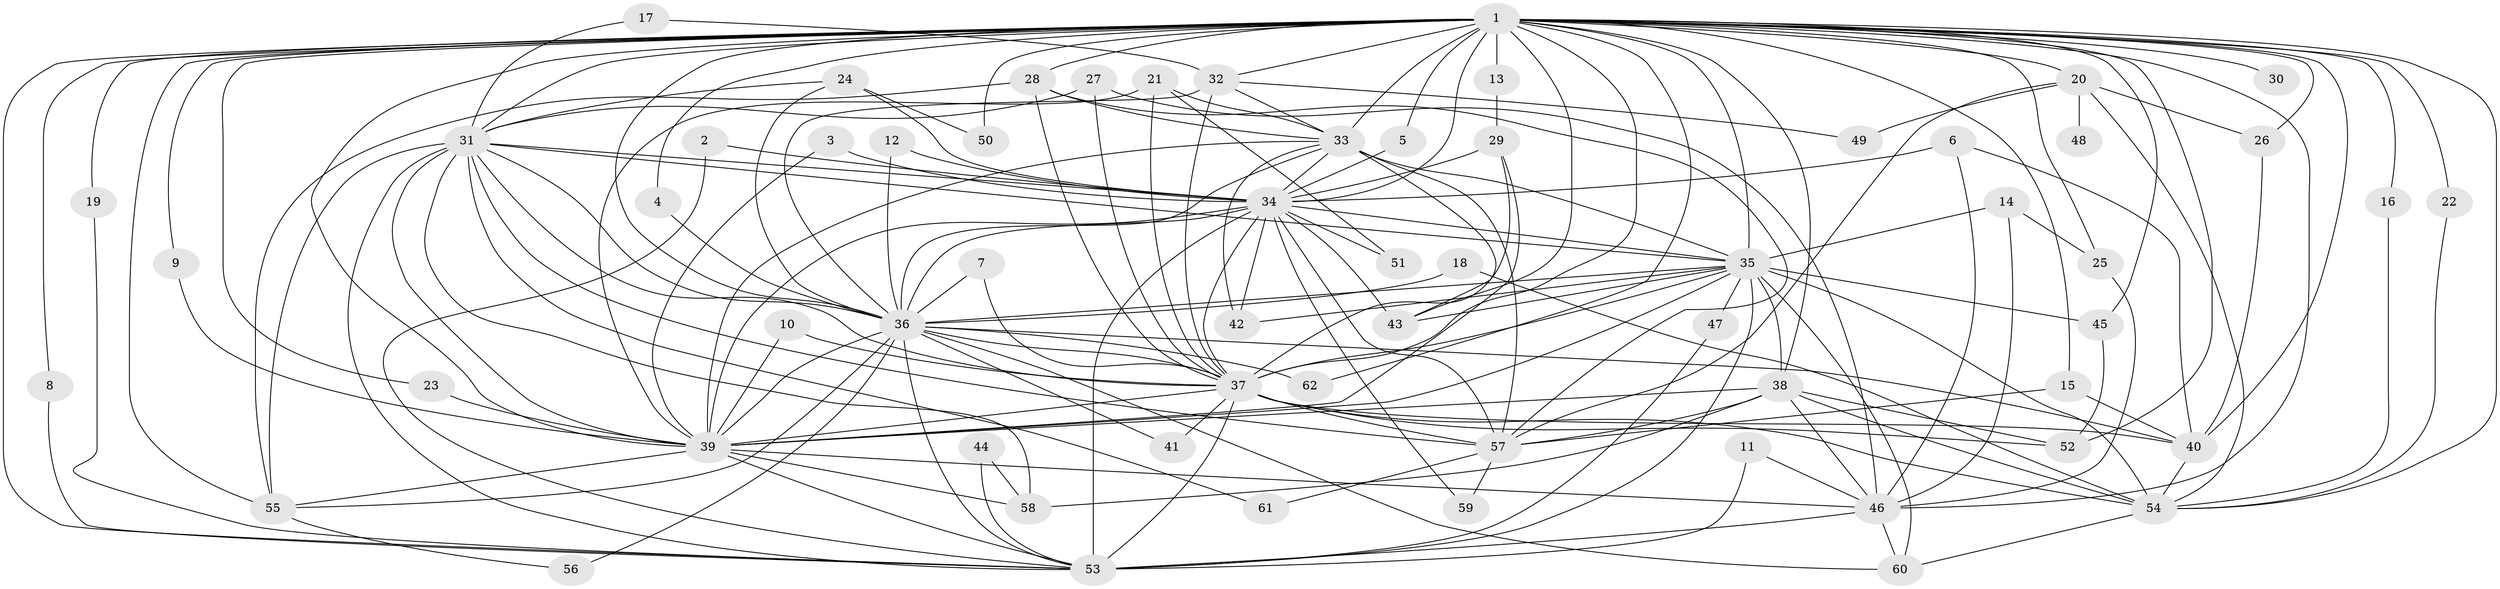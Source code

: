 // original degree distribution, {31: 0.008064516129032258, 21: 0.008064516129032258, 19: 0.016129032258064516, 11: 0.008064516129032258, 24: 0.024193548387096774, 18: 0.016129032258064516, 6: 0.024193548387096774, 14: 0.008064516129032258, 2: 0.5403225806451613, 4: 0.08064516129032258, 10: 0.008064516129032258, 9: 0.008064516129032258, 5: 0.04032258064516129, 3: 0.1935483870967742, 8: 0.008064516129032258, 7: 0.008064516129032258}
// Generated by graph-tools (version 1.1) at 2025/25/03/09/25 03:25:44]
// undirected, 62 vertices, 171 edges
graph export_dot {
graph [start="1"]
  node [color=gray90,style=filled];
  1;
  2;
  3;
  4;
  5;
  6;
  7;
  8;
  9;
  10;
  11;
  12;
  13;
  14;
  15;
  16;
  17;
  18;
  19;
  20;
  21;
  22;
  23;
  24;
  25;
  26;
  27;
  28;
  29;
  30;
  31;
  32;
  33;
  34;
  35;
  36;
  37;
  38;
  39;
  40;
  41;
  42;
  43;
  44;
  45;
  46;
  47;
  48;
  49;
  50;
  51;
  52;
  53;
  54;
  55;
  56;
  57;
  58;
  59;
  60;
  61;
  62;
  1 -- 4 [weight=1.0];
  1 -- 5 [weight=1.0];
  1 -- 8 [weight=1.0];
  1 -- 9 [weight=1.0];
  1 -- 13 [weight=1.0];
  1 -- 15 [weight=1.0];
  1 -- 16 [weight=1.0];
  1 -- 19 [weight=1.0];
  1 -- 20 [weight=1.0];
  1 -- 22 [weight=1.0];
  1 -- 23 [weight=1.0];
  1 -- 25 [weight=1.0];
  1 -- 26 [weight=1.0];
  1 -- 28 [weight=1.0];
  1 -- 30 [weight=1.0];
  1 -- 31 [weight=2.0];
  1 -- 32 [weight=1.0];
  1 -- 33 [weight=1.0];
  1 -- 34 [weight=2.0];
  1 -- 35 [weight=4.0];
  1 -- 36 [weight=3.0];
  1 -- 37 [weight=3.0];
  1 -- 38 [weight=1.0];
  1 -- 39 [weight=3.0];
  1 -- 40 [weight=1.0];
  1 -- 43 [weight=1.0];
  1 -- 45 [weight=2.0];
  1 -- 46 [weight=1.0];
  1 -- 50 [weight=1.0];
  1 -- 52 [weight=2.0];
  1 -- 53 [weight=2.0];
  1 -- 54 [weight=1.0];
  1 -- 55 [weight=2.0];
  1 -- 62 [weight=1.0];
  2 -- 34 [weight=1.0];
  2 -- 53 [weight=1.0];
  3 -- 34 [weight=1.0];
  3 -- 39 [weight=1.0];
  4 -- 36 [weight=1.0];
  5 -- 34 [weight=1.0];
  6 -- 34 [weight=1.0];
  6 -- 40 [weight=1.0];
  6 -- 46 [weight=1.0];
  7 -- 36 [weight=1.0];
  7 -- 37 [weight=1.0];
  8 -- 53 [weight=1.0];
  9 -- 39 [weight=1.0];
  10 -- 37 [weight=1.0];
  10 -- 39 [weight=1.0];
  11 -- 46 [weight=1.0];
  11 -- 53 [weight=1.0];
  12 -- 34 [weight=1.0];
  12 -- 36 [weight=1.0];
  13 -- 29 [weight=1.0];
  14 -- 25 [weight=1.0];
  14 -- 35 [weight=1.0];
  14 -- 46 [weight=1.0];
  15 -- 40 [weight=1.0];
  15 -- 57 [weight=1.0];
  16 -- 54 [weight=1.0];
  17 -- 31 [weight=1.0];
  17 -- 32 [weight=1.0];
  18 -- 36 [weight=1.0];
  18 -- 54 [weight=1.0];
  19 -- 53 [weight=1.0];
  20 -- 26 [weight=1.0];
  20 -- 48 [weight=2.0];
  20 -- 49 [weight=1.0];
  20 -- 54 [weight=1.0];
  20 -- 57 [weight=1.0];
  21 -- 33 [weight=1.0];
  21 -- 37 [weight=1.0];
  21 -- 39 [weight=1.0];
  21 -- 51 [weight=1.0];
  22 -- 54 [weight=1.0];
  23 -- 39 [weight=1.0];
  24 -- 31 [weight=1.0];
  24 -- 34 [weight=1.0];
  24 -- 36 [weight=1.0];
  24 -- 50 [weight=1.0];
  25 -- 46 [weight=1.0];
  26 -- 40 [weight=1.0];
  27 -- 31 [weight=1.0];
  27 -- 37 [weight=1.0];
  27 -- 46 [weight=1.0];
  28 -- 33 [weight=1.0];
  28 -- 37 [weight=2.0];
  28 -- 55 [weight=1.0];
  28 -- 57 [weight=1.0];
  29 -- 34 [weight=1.0];
  29 -- 37 [weight=1.0];
  29 -- 39 [weight=1.0];
  31 -- 34 [weight=1.0];
  31 -- 35 [weight=2.0];
  31 -- 36 [weight=1.0];
  31 -- 37 [weight=1.0];
  31 -- 39 [weight=2.0];
  31 -- 53 [weight=2.0];
  31 -- 55 [weight=1.0];
  31 -- 57 [weight=1.0];
  31 -- 58 [weight=1.0];
  31 -- 61 [weight=1.0];
  32 -- 33 [weight=1.0];
  32 -- 36 [weight=2.0];
  32 -- 37 [weight=1.0];
  32 -- 49 [weight=1.0];
  33 -- 34 [weight=1.0];
  33 -- 35 [weight=1.0];
  33 -- 36 [weight=1.0];
  33 -- 39 [weight=1.0];
  33 -- 42 [weight=1.0];
  33 -- 43 [weight=2.0];
  33 -- 57 [weight=1.0];
  34 -- 35 [weight=2.0];
  34 -- 36 [weight=1.0];
  34 -- 37 [weight=1.0];
  34 -- 39 [weight=1.0];
  34 -- 42 [weight=1.0];
  34 -- 43 [weight=1.0];
  34 -- 51 [weight=1.0];
  34 -- 53 [weight=3.0];
  34 -- 57 [weight=1.0];
  34 -- 59 [weight=1.0];
  35 -- 36 [weight=2.0];
  35 -- 37 [weight=3.0];
  35 -- 38 [weight=2.0];
  35 -- 39 [weight=2.0];
  35 -- 42 [weight=1.0];
  35 -- 43 [weight=1.0];
  35 -- 45 [weight=1.0];
  35 -- 47 [weight=1.0];
  35 -- 53 [weight=2.0];
  35 -- 54 [weight=1.0];
  35 -- 60 [weight=1.0];
  36 -- 37 [weight=1.0];
  36 -- 39 [weight=1.0];
  36 -- 40 [weight=2.0];
  36 -- 41 [weight=1.0];
  36 -- 53 [weight=1.0];
  36 -- 55 [weight=1.0];
  36 -- 56 [weight=1.0];
  36 -- 60 [weight=1.0];
  36 -- 62 [weight=1.0];
  37 -- 39 [weight=1.0];
  37 -- 40 [weight=1.0];
  37 -- 41 [weight=1.0];
  37 -- 52 [weight=1.0];
  37 -- 53 [weight=2.0];
  37 -- 54 [weight=1.0];
  37 -- 57 [weight=1.0];
  38 -- 39 [weight=1.0];
  38 -- 46 [weight=1.0];
  38 -- 52 [weight=1.0];
  38 -- 54 [weight=1.0];
  38 -- 57 [weight=1.0];
  38 -- 58 [weight=1.0];
  39 -- 46 [weight=1.0];
  39 -- 53 [weight=1.0];
  39 -- 55 [weight=1.0];
  39 -- 58 [weight=2.0];
  40 -- 54 [weight=1.0];
  44 -- 53 [weight=1.0];
  44 -- 58 [weight=1.0];
  45 -- 52 [weight=1.0];
  46 -- 53 [weight=2.0];
  46 -- 60 [weight=1.0];
  47 -- 53 [weight=1.0];
  54 -- 60 [weight=1.0];
  55 -- 56 [weight=1.0];
  57 -- 59 [weight=1.0];
  57 -- 61 [weight=1.0];
}
